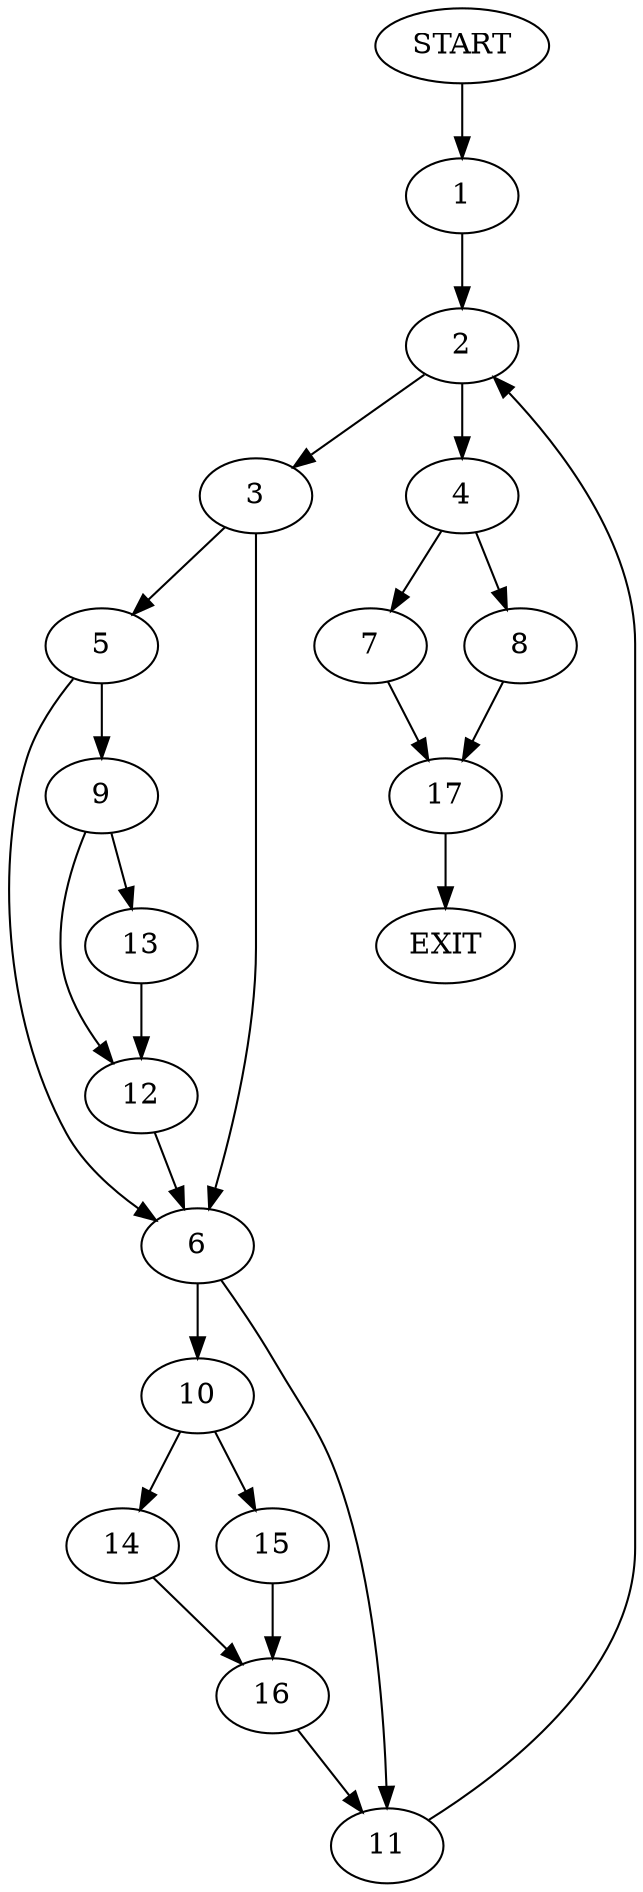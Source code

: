 digraph {
0 [label="START"]
18 [label="EXIT"]
0 -> 1
1 -> 2
2 -> 3
2 -> 4
3 -> 5
3 -> 6
4 -> 7
4 -> 8
5 -> 9
5 -> 6
6 -> 10
6 -> 11
9 -> 12
9 -> 13
12 -> 6
13 -> 12
11 -> 2
10 -> 14
10 -> 15
15 -> 16
14 -> 16
16 -> 11
7 -> 17
8 -> 17
17 -> 18
}
